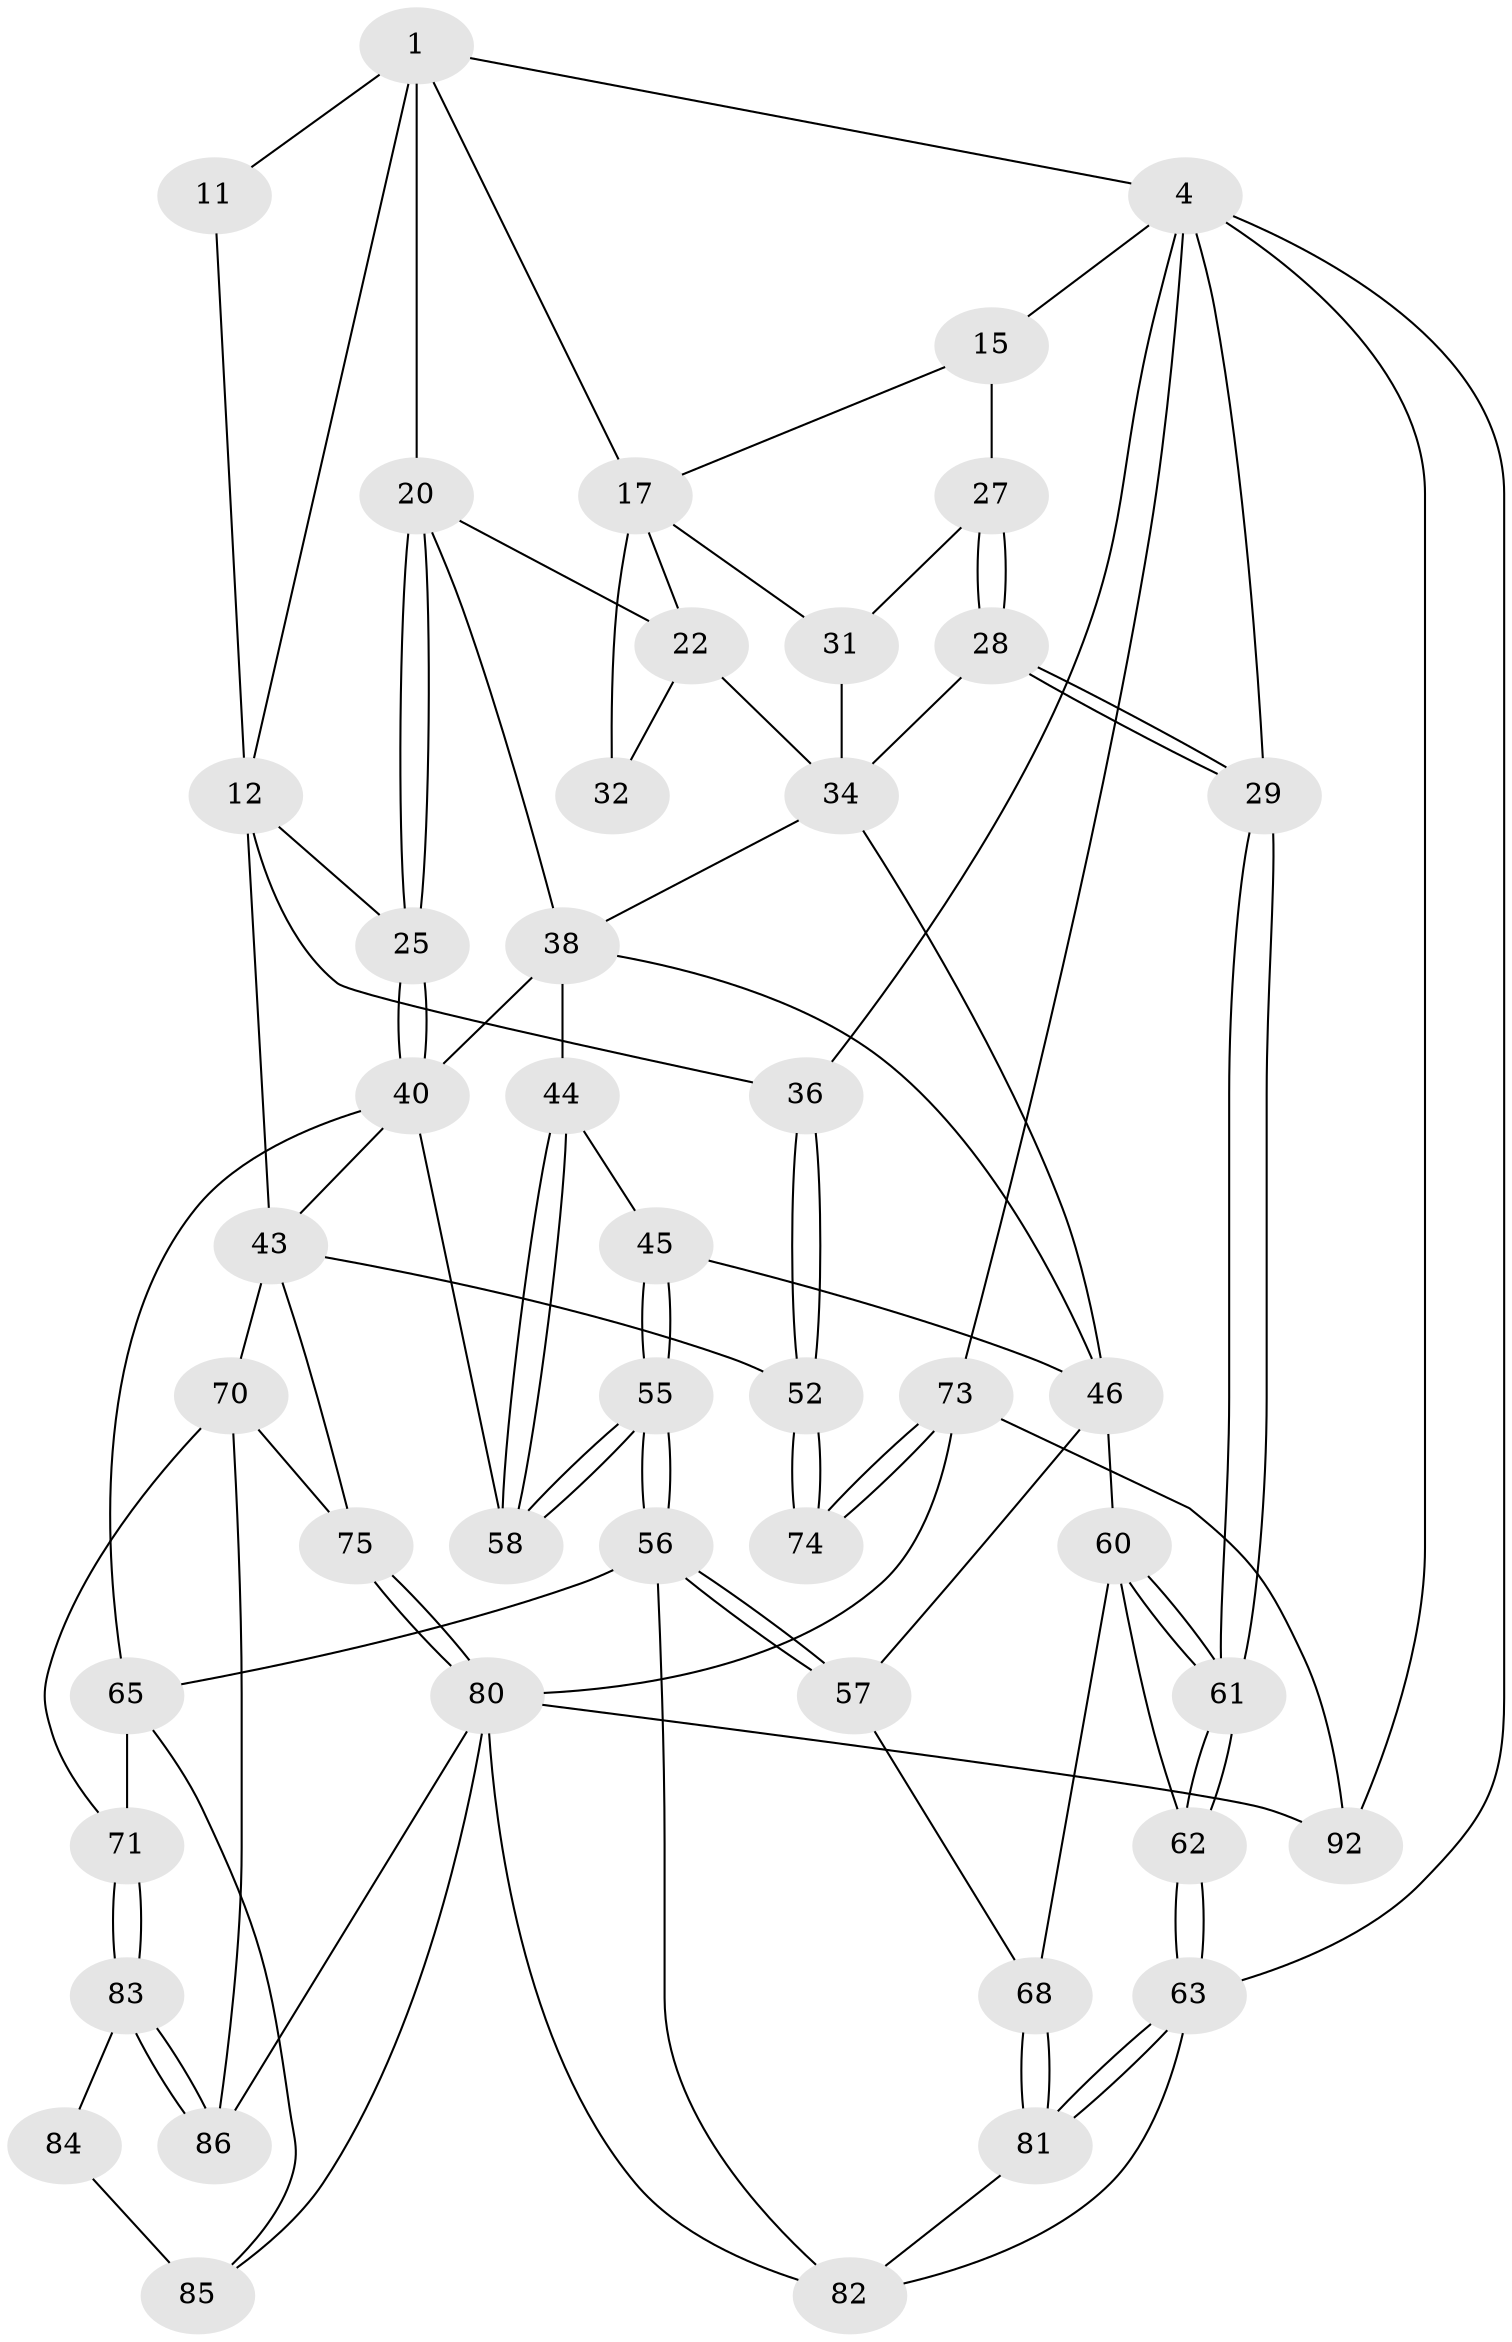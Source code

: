// original degree distribution, {3: 0.021739130434782608, 5: 0.4782608695652174, 6: 0.2391304347826087, 4: 0.2608695652173913}
// Generated by graph-tools (version 1.1) at 2025/28/03/15/25 16:28:01]
// undirected, 46 vertices, 104 edges
graph export_dot {
graph [start="1"]
  node [color=gray90,style=filled];
  1 [pos="+0.2967928910068256+0",super="+2+7"];
  4 [pos="+1+0",super="+5+72"];
  11 [pos="+0.6636855506945168+0"];
  12 [pos="+0.8731638503486526+0.2169678777770446",super="+37+13"];
  15 [pos="+0.08534004198475276+0.20944845302272092",super="+26+16"];
  17 [pos="+0.2738067001865282+0.22556998259962463",super="+18+23"];
  20 [pos="+0.5094589120430677+0.3081991146654018",super="+21"];
  22 [pos="+0.367333495971019+0.29951305159262837",super="+33"];
  25 [pos="+0.6213436314215447+0.42015413320308864"];
  27 [pos="+0.10296948661113212+0.3916588612693643"];
  28 [pos="+0.01840211880469497+0.4260035366817617"];
  29 [pos="+0+0.3478133639552744"];
  31 [pos="+0.15467585305406464+0.39696991340247667"];
  32 [pos="+0.25125022581882206+0.3450192747382609"];
  34 [pos="+0.2692328659848139+0.46039394118011134",super="+35"];
  36 [pos="+1+0.5070801697694837"];
  38 [pos="+0.3713667763078913+0.44899957332328405",super="+41+39"];
  40 [pos="+0.600357250702527+0.5052864088035346",super="+51"];
  43 [pos="+0.8766019732277412+0.4984986336878684",super="+49"];
  44 [pos="+0.3953210268649469+0.5783536729457016"];
  45 [pos="+0.2928569073723358+0.571634075054345"];
  46 [pos="+0.2649965927792723+0.5429499411303037",super="+47"];
  52 [pos="+1+0.5736906326482631",super="+53"];
  55 [pos="+0.29287920824076275+0.6621648998562303"];
  56 [pos="+0.28399628498982626+0.7319194210432367",super="+67"];
  57 [pos="+0.14302035857776366+0.6572714146308211"];
  58 [pos="+0.41912809691497677+0.600404344377139"];
  60 [pos="+0.035244684159720985+0.621361124228539",super="+69"];
  61 [pos="+0+0.6171170170101653"];
  62 [pos="+0+0.8087769803557774"];
  63 [pos="+0+0.8420892843598998",super="+64"];
  65 [pos="+0.4220953863641072+0.6738064720241127",super="+66"];
  68 [pos="+0.09834546582083134+0.7483603165836398"];
  70 [pos="+0.6388315366016903+0.6509176416993585",super="+76"];
  71 [pos="+0.5692598794811211+0.7512479049141009"];
  73 [pos="+1+0.8396054009531025",super="+78"];
  74 [pos="+1+0.6699459752323079",super="+77"];
  75 [pos="+0.7669570132183128+0.8007412293010132"];
  80 [pos="+0.7824454753287188+0.8204835048287702",super="+87"];
  81 [pos="+0.10852732053069382+0.8637853298096523"];
  82 [pos="+0.22766286409109512+0.9608120314779057",super="+91"];
  83 [pos="+0.553698198633977+0.7832362997340762"];
  84 [pos="+0.5480353256873879+0.7844082841848472"];
  85 [pos="+0.395949425538008+0.7869124492897307",super="+90"];
  86 [pos="+0.6021632952306635+0.8787654269538715"];
  92 [pos="+0.7711884263302939+1"];
  1 -- 11 [weight=2];
  1 -- 4 [weight=2];
  1 -- 12;
  1 -- 17;
  1 -- 20;
  4 -- 36;
  4 -- 15;
  4 -- 29;
  4 -- 63 [weight=2];
  4 -- 73;
  4 -- 92;
  11 -- 12;
  12 -- 43 [weight=2];
  12 -- 36;
  12 -- 25;
  15 -- 27;
  15 -- 17;
  17 -- 32 [weight=2];
  17 -- 31;
  17 -- 22;
  20 -- 25;
  20 -- 25;
  20 -- 38;
  20 -- 22;
  22 -- 32;
  22 -- 34;
  25 -- 40;
  25 -- 40;
  27 -- 28;
  27 -- 28;
  27 -- 31;
  28 -- 29;
  28 -- 29;
  28 -- 34;
  29 -- 61;
  29 -- 61;
  31 -- 34;
  34 -- 38;
  34 -- 46;
  36 -- 52;
  36 -- 52;
  38 -- 40;
  38 -- 44;
  38 -- 46;
  40 -- 65;
  40 -- 58;
  40 -- 43;
  43 -- 70;
  43 -- 75;
  43 -- 52;
  44 -- 45;
  44 -- 58;
  44 -- 58;
  45 -- 46;
  45 -- 55;
  45 -- 55;
  46 -- 57;
  46 -- 60;
  52 -- 74 [weight=2];
  52 -- 74;
  55 -- 56;
  55 -- 56;
  55 -- 58;
  55 -- 58;
  56 -- 57;
  56 -- 57;
  56 -- 65;
  56 -- 82;
  57 -- 68;
  60 -- 61;
  60 -- 61;
  60 -- 62;
  60 -- 68;
  61 -- 62;
  61 -- 62;
  62 -- 63;
  62 -- 63;
  63 -- 81;
  63 -- 81;
  63 -- 82;
  65 -- 71;
  65 -- 85;
  68 -- 81;
  68 -- 81;
  70 -- 71;
  70 -- 86;
  70 -- 75;
  71 -- 83;
  71 -- 83;
  73 -- 74 [weight=2];
  73 -- 74;
  73 -- 80;
  73 -- 92;
  75 -- 80;
  75 -- 80;
  80 -- 82;
  80 -- 86;
  80 -- 92;
  80 -- 85;
  81 -- 82;
  83 -- 84;
  83 -- 86;
  83 -- 86;
  84 -- 85 [weight=2];
}
